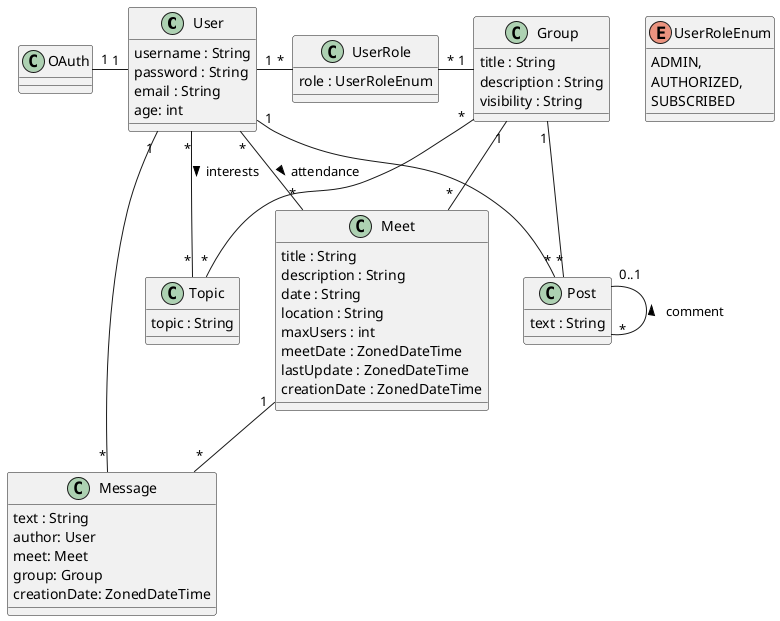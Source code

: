 @startuml

class User {
  username : String
  password : String
  email : String
  age: int

}
class OAuth{
}
class Group {
    title : String
    description : String
    visibility : String
}

class Topic {
     topic : String
}

enum UserRoleEnum {
    ADMIN,
    AUTHORIZED,
    SUBSCRIBED
}

class UserRole {
     role : UserRoleEnum
}

class Post {
     text : String
}

class Meet {
    title : String
    description : String
    date : String
    location : String
    maxUsers : int
    meetDate : ZonedDateTime
    lastUpdate : ZonedDateTime
    creationDate : ZonedDateTime
}

class Message {
     text : String
     author: User
     meet: Meet
     group: Group
     creationDate: ZonedDateTime
}

User "1" --right-- "*" Message
Meet "1" -- "*" Message
Group "*" --right-- "*" Topic
Group "1" --left-- "*" UserRole
User "1" --right-- "*" UserRole
User "1" --left-- "1" OAuth
Post "0..1" --right-- "*" Post : comment <
User "*" -- "*" Topic : interests >
User "1" --right-- "*" Post
Group "1" -- "*" Post
Group "1" -- "*" Meet
User "*" --right-- "*" Meet : attendance >

@enduml
